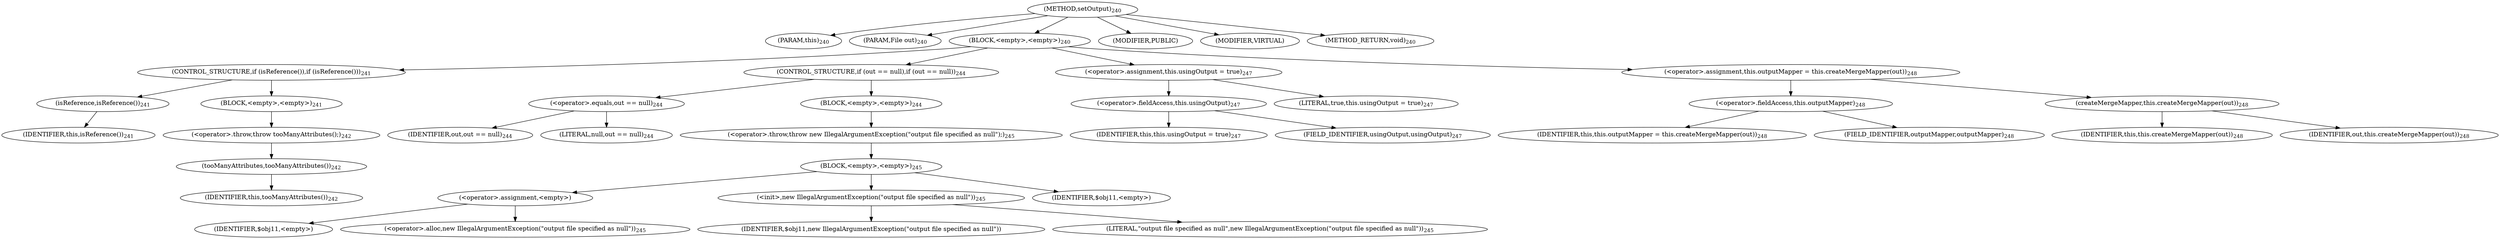 digraph "setOutput" {  
"507" [label = <(METHOD,setOutput)<SUB>240</SUB>> ]
"33" [label = <(PARAM,this)<SUB>240</SUB>> ]
"508" [label = <(PARAM,File out)<SUB>240</SUB>> ]
"509" [label = <(BLOCK,&lt;empty&gt;,&lt;empty&gt;)<SUB>240</SUB>> ]
"510" [label = <(CONTROL_STRUCTURE,if (isReference()),if (isReference()))<SUB>241</SUB>> ]
"511" [label = <(isReference,isReference())<SUB>241</SUB>> ]
"32" [label = <(IDENTIFIER,this,isReference())<SUB>241</SUB>> ]
"512" [label = <(BLOCK,&lt;empty&gt;,&lt;empty&gt;)<SUB>241</SUB>> ]
"513" [label = <(&lt;operator&gt;.throw,throw tooManyAttributes();)<SUB>242</SUB>> ]
"514" [label = <(tooManyAttributes,tooManyAttributes())<SUB>242</SUB>> ]
"34" [label = <(IDENTIFIER,this,tooManyAttributes())<SUB>242</SUB>> ]
"515" [label = <(CONTROL_STRUCTURE,if (out == null),if (out == null))<SUB>244</SUB>> ]
"516" [label = <(&lt;operator&gt;.equals,out == null)<SUB>244</SUB>> ]
"517" [label = <(IDENTIFIER,out,out == null)<SUB>244</SUB>> ]
"518" [label = <(LITERAL,null,out == null)<SUB>244</SUB>> ]
"519" [label = <(BLOCK,&lt;empty&gt;,&lt;empty&gt;)<SUB>244</SUB>> ]
"520" [label = <(&lt;operator&gt;.throw,throw new IllegalArgumentException(&quot;output file specified as null&quot;);)<SUB>245</SUB>> ]
"521" [label = <(BLOCK,&lt;empty&gt;,&lt;empty&gt;)<SUB>245</SUB>> ]
"522" [label = <(&lt;operator&gt;.assignment,&lt;empty&gt;)> ]
"523" [label = <(IDENTIFIER,$obj11,&lt;empty&gt;)> ]
"524" [label = <(&lt;operator&gt;.alloc,new IllegalArgumentException(&quot;output file specified as null&quot;))<SUB>245</SUB>> ]
"525" [label = <(&lt;init&gt;,new IllegalArgumentException(&quot;output file specified as null&quot;))<SUB>245</SUB>> ]
"526" [label = <(IDENTIFIER,$obj11,new IllegalArgumentException(&quot;output file specified as null&quot;))> ]
"527" [label = <(LITERAL,&quot;output file specified as null&quot;,new IllegalArgumentException(&quot;output file specified as null&quot;))<SUB>245</SUB>> ]
"528" [label = <(IDENTIFIER,$obj11,&lt;empty&gt;)> ]
"529" [label = <(&lt;operator&gt;.assignment,this.usingOutput = true)<SUB>247</SUB>> ]
"530" [label = <(&lt;operator&gt;.fieldAccess,this.usingOutput)<SUB>247</SUB>> ]
"531" [label = <(IDENTIFIER,this,this.usingOutput = true)<SUB>247</SUB>> ]
"532" [label = <(FIELD_IDENTIFIER,usingOutput,usingOutput)<SUB>247</SUB>> ]
"533" [label = <(LITERAL,true,this.usingOutput = true)<SUB>247</SUB>> ]
"534" [label = <(&lt;operator&gt;.assignment,this.outputMapper = this.createMergeMapper(out))<SUB>248</SUB>> ]
"535" [label = <(&lt;operator&gt;.fieldAccess,this.outputMapper)<SUB>248</SUB>> ]
"536" [label = <(IDENTIFIER,this,this.outputMapper = this.createMergeMapper(out))<SUB>248</SUB>> ]
"537" [label = <(FIELD_IDENTIFIER,outputMapper,outputMapper)<SUB>248</SUB>> ]
"538" [label = <(createMergeMapper,this.createMergeMapper(out))<SUB>248</SUB>> ]
"35" [label = <(IDENTIFIER,this,this.createMergeMapper(out))<SUB>248</SUB>> ]
"539" [label = <(IDENTIFIER,out,this.createMergeMapper(out))<SUB>248</SUB>> ]
"540" [label = <(MODIFIER,PUBLIC)> ]
"541" [label = <(MODIFIER,VIRTUAL)> ]
"542" [label = <(METHOD_RETURN,void)<SUB>240</SUB>> ]
  "507" -> "33" 
  "507" -> "508" 
  "507" -> "509" 
  "507" -> "540" 
  "507" -> "541" 
  "507" -> "542" 
  "509" -> "510" 
  "509" -> "515" 
  "509" -> "529" 
  "509" -> "534" 
  "510" -> "511" 
  "510" -> "512" 
  "511" -> "32" 
  "512" -> "513" 
  "513" -> "514" 
  "514" -> "34" 
  "515" -> "516" 
  "515" -> "519" 
  "516" -> "517" 
  "516" -> "518" 
  "519" -> "520" 
  "520" -> "521" 
  "521" -> "522" 
  "521" -> "525" 
  "521" -> "528" 
  "522" -> "523" 
  "522" -> "524" 
  "525" -> "526" 
  "525" -> "527" 
  "529" -> "530" 
  "529" -> "533" 
  "530" -> "531" 
  "530" -> "532" 
  "534" -> "535" 
  "534" -> "538" 
  "535" -> "536" 
  "535" -> "537" 
  "538" -> "35" 
  "538" -> "539" 
}
